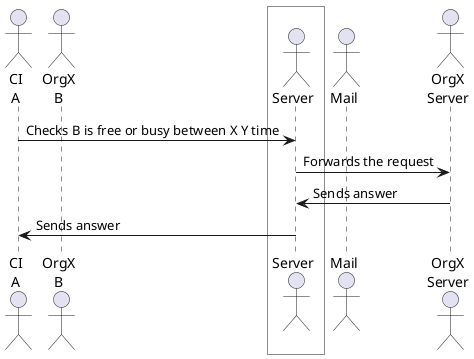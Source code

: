 @startuml

actor "CI\nA" as A
actor "OrgX\nB" as B

box " " #White
actor Server
end box

actor Mail
actor "OrgX\nServer" as Server2

A -> Server : Checks B is free or busy between X Y time
Server -> Server2 : Forwards the request
Server2 -> Server : Sends answer
Server -> A : Sends answer

@enduml
